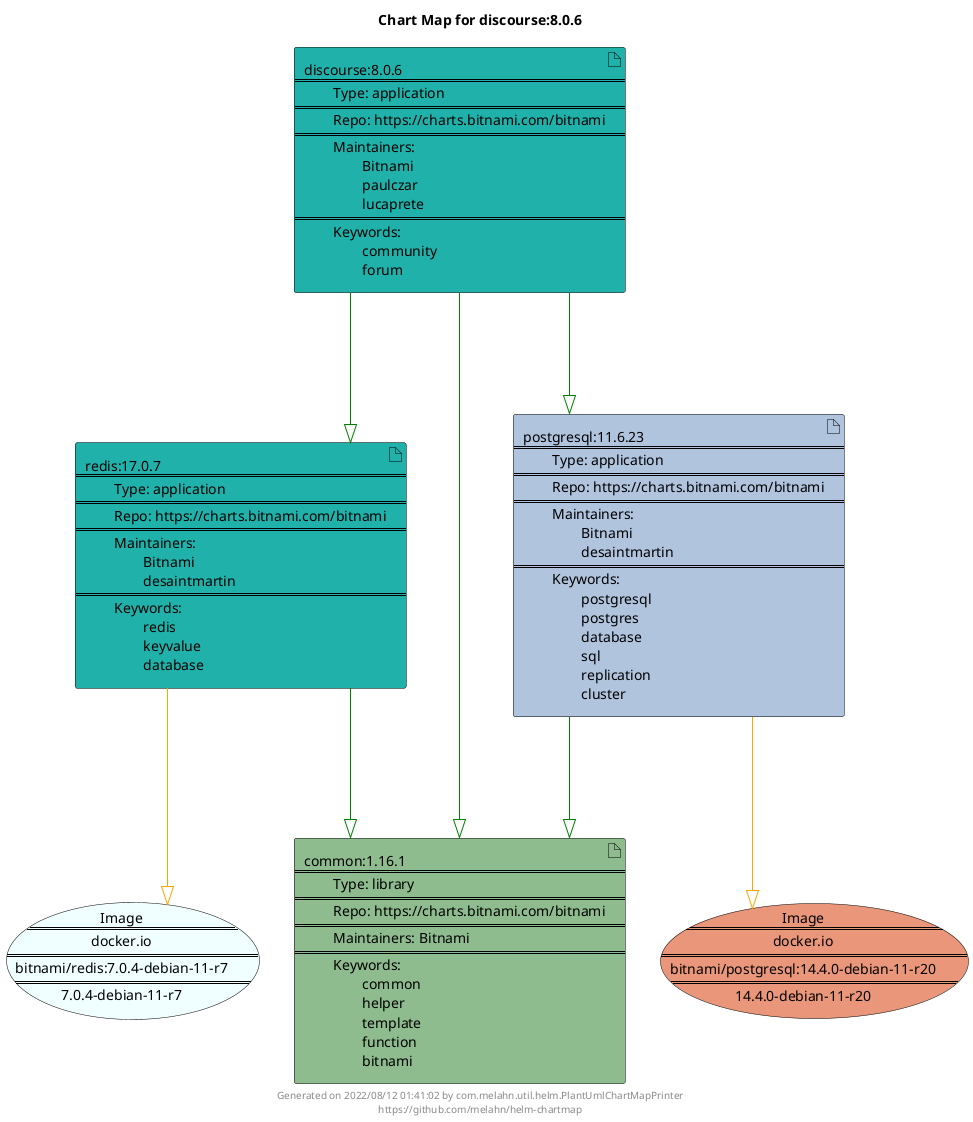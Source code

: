 @startuml
skinparam linetype ortho
skinparam backgroundColor white
skinparam usecaseBorderColor black
skinparam usecaseArrowColor LightSlateGray
skinparam artifactBorderColor black
skinparam artifactArrowColor LightSlateGray

title Chart Map for discourse:8.0.6

'There are 4 referenced Helm Charts
artifact "common:1.16.1\n====\n\tType: library\n====\n\tRepo: https://charts.bitnami.com/bitnami\n====\n\tMaintainers: Bitnami\n====\n\tKeywords: \n\t\tcommon\n\t\thelper\n\t\ttemplate\n\t\tfunction\n\t\tbitnami" as common_1_16_1 #DarkSeaGreen
artifact "redis:17.0.7\n====\n\tType: application\n====\n\tRepo: https://charts.bitnami.com/bitnami\n====\n\tMaintainers: \n\t\tBitnami\n\t\tdesaintmartin\n====\n\tKeywords: \n\t\tredis\n\t\tkeyvalue\n\t\tdatabase" as redis_17_0_7 #LightSeaGreen
artifact "postgresql:11.6.23\n====\n\tType: application\n====\n\tRepo: https://charts.bitnami.com/bitnami\n====\n\tMaintainers: \n\t\tBitnami\n\t\tdesaintmartin\n====\n\tKeywords: \n\t\tpostgresql\n\t\tpostgres\n\t\tdatabase\n\t\tsql\n\t\treplication\n\t\tcluster" as postgresql_11_6_23 #LightSteelBlue
artifact "discourse:8.0.6\n====\n\tType: application\n====\n\tRepo: https://charts.bitnami.com/bitnami\n====\n\tMaintainers: \n\t\tBitnami\n\t\tpaulczar\n\t\tlucaprete\n====\n\tKeywords: \n\t\tcommunity\n\t\tforum" as discourse_8_0_6 #LightSeaGreen

'There are 2 referenced Docker Images
usecase "Image\n====\ndocker.io\n====\nbitnami/postgresql:14.4.0-debian-11-r20\n====\n14.4.0-debian-11-r20" as docker_io_bitnami_postgresql_14_4_0_debian_11_r20 #DarkSalmon
usecase "Image\n====\ndocker.io\n====\nbitnami/redis:7.0.4-debian-11-r7\n====\n7.0.4-debian-11-r7" as docker_io_bitnami_redis_7_0_4_debian_11_r7 #Azure

'Chart Dependencies
discourse_8_0_6--[#green]-|>postgresql_11_6_23
postgresql_11_6_23--[#green]-|>common_1_16_1
discourse_8_0_6--[#green]-|>common_1_16_1
discourse_8_0_6--[#green]-|>redis_17_0_7
redis_17_0_7--[#green]-|>common_1_16_1
redis_17_0_7--[#orange]-|>docker_io_bitnami_redis_7_0_4_debian_11_r7
postgresql_11_6_23--[#orange]-|>docker_io_bitnami_postgresql_14_4_0_debian_11_r20

center footer Generated on 2022/08/12 01:41:02 by com.melahn.util.helm.PlantUmlChartMapPrinter\nhttps://github.com/melahn/helm-chartmap
@enduml
